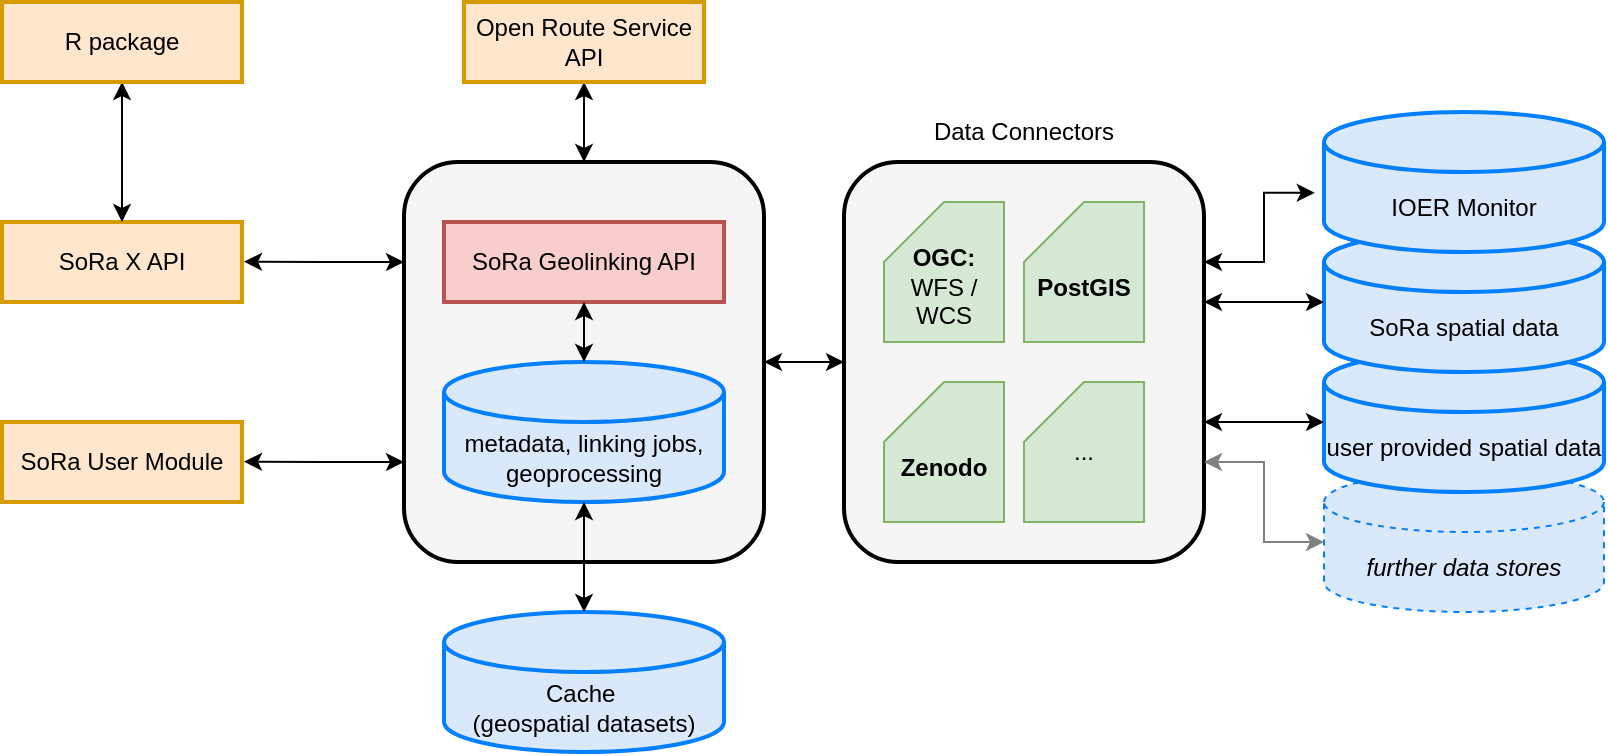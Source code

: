 <mxfile version="26.2.14">
  <diagram name="Seite-1" id="8oX-7nu69xEVpHodJw5y">
    <mxGraphModel dx="1631" dy="869" grid="1" gridSize="10" guides="1" tooltips="1" connect="1" arrows="1" fold="1" page="1" pageScale="1" pageWidth="1100" pageHeight="850" math="0" shadow="0">
      <root>
        <mxCell id="0" />
        <mxCell id="1" parent="0" />
        <mxCell id="RWMj_lE9c-KkNywdO_du-8" value="&lt;div&gt;&lt;i&gt;further data stores&lt;br&gt;&lt;/i&gt;&lt;/div&gt;" style="shape=cylinder3;whiteSpace=wrap;html=1;boundedLbl=1;backgroundOutline=1;size=15;fillColor=#dae8fc;strokeColor=#007FFF;dashed=1;" parent="1" vertex="1">
          <mxGeometry x="900" y="315" width="140" height="70" as="geometry" />
        </mxCell>
        <mxCell id="2tG3FgVheVPW7J_a0n9p-12" value="" style="rounded=1;whiteSpace=wrap;html=1;fillColor=#F5F5F5;strokeWidth=2;" parent="1" vertex="1">
          <mxGeometry x="660" y="160" width="180" height="200" as="geometry" />
        </mxCell>
        <mxCell id="r1IgVI1dFCWuwIUw40IB-1" value="&lt;div&gt;Cache&amp;nbsp;&lt;/div&gt;&lt;div&gt;(geospatial datasets)&lt;br&gt;&lt;/div&gt;" style="shape=cylinder3;whiteSpace=wrap;html=1;boundedLbl=1;backgroundOutline=1;size=15;fillColor=#dae8fc;strokeColor=#007FFF;strokeWidth=2;" parent="1" vertex="1">
          <mxGeometry x="460" y="385" width="140" height="70" as="geometry" />
        </mxCell>
        <mxCell id="OIynQWRbufFzBbrqEs6u-29" value="user provided spatial data" style="shape=cylinder3;whiteSpace=wrap;html=1;boundedLbl=1;backgroundOutline=1;size=15;fillColor=#dae8fc;strokeColor=#007FFF;strokeWidth=2;" parent="1" vertex="1">
          <mxGeometry x="900" y="255" width="140" height="70" as="geometry" />
        </mxCell>
        <mxCell id="2tG3FgVheVPW7J_a0n9p-14" style="edgeStyle=orthogonalEdgeStyle;rounded=0;orthogonalLoop=1;jettySize=auto;html=1;exitX=1;exitY=0.5;exitDx=0;exitDy=0;entryX=0;entryY=0.5;entryDx=0;entryDy=0;startArrow=classic;startFill=1;" parent="1" source="OIynQWRbufFzBbrqEs6u-1" target="2tG3FgVheVPW7J_a0n9p-12" edge="1">
          <mxGeometry relative="1" as="geometry" />
        </mxCell>
        <mxCell id="2tG3FgVheVPW7J_a0n9p-20" style="edgeStyle=orthogonalEdgeStyle;rounded=0;orthogonalLoop=1;jettySize=auto;html=1;exitX=0;exitY=0.25;exitDx=0;exitDy=0;startArrow=classic;startFill=1;" parent="1" source="OIynQWRbufFzBbrqEs6u-1" edge="1">
          <mxGeometry relative="1" as="geometry">
            <mxPoint x="360.0" y="209.862" as="targetPoint" />
          </mxGeometry>
        </mxCell>
        <mxCell id="2tG3FgVheVPW7J_a0n9p-21" style="edgeStyle=orthogonalEdgeStyle;rounded=0;orthogonalLoop=1;jettySize=auto;html=1;exitX=0;exitY=0.75;exitDx=0;exitDy=0;startArrow=classic;startFill=1;" parent="1" source="OIynQWRbufFzBbrqEs6u-1" edge="1">
          <mxGeometry relative="1" as="geometry">
            <mxPoint x="360.0" y="309.862" as="targetPoint" />
          </mxGeometry>
        </mxCell>
        <mxCell id="ixN29I_7YFPhEHsR3lfV-4" value="" style="edgeStyle=orthogonalEdgeStyle;rounded=0;orthogonalLoop=1;jettySize=auto;html=1;startArrow=classic;startFill=1;" parent="1" source="OIynQWRbufFzBbrqEs6u-1" target="RWMj_lE9c-KkNywdO_du-14" edge="1">
          <mxGeometry relative="1" as="geometry" />
        </mxCell>
        <mxCell id="OIynQWRbufFzBbrqEs6u-1" value="" style="rounded=1;whiteSpace=wrap;html=1;fillColor=#F5F5F5;strokeWidth=2;" parent="1" vertex="1">
          <mxGeometry x="440" y="160" width="180" height="200" as="geometry" />
        </mxCell>
        <mxCell id="RWMj_lE9c-KkNywdO_du-12" value="SoRa X API" style="rounded=0;whiteSpace=wrap;html=1;fillColor=#ffe6cc;strokeColor=#d79b00;strokeWidth=2;" parent="1" vertex="1">
          <mxGeometry x="239" y="190" width="120" height="40" as="geometry" />
        </mxCell>
        <mxCell id="RWMj_lE9c-KkNywdO_du-13" value="SoRa User Module" style="rounded=0;whiteSpace=wrap;html=1;fillColor=#ffe6cc;strokeColor=#d79b00;strokeWidth=2;" parent="1" vertex="1">
          <mxGeometry x="239" y="290" width="120" height="40" as="geometry" />
        </mxCell>
        <mxCell id="RWMj_lE9c-KkNywdO_du-14" value="Open Route Service API" style="rounded=0;whiteSpace=wrap;html=1;fillColor=#ffe6cc;strokeColor=#d79b00;strokeWidth=2;" parent="1" vertex="1">
          <mxGeometry x="470" y="80" width="120" height="40" as="geometry" />
        </mxCell>
        <mxCell id="RWMj_lE9c-KkNywdO_du-18" value="SoRa Geolinking API" style="rounded=0;whiteSpace=wrap;html=1;fillColor=#f8cecc;strokeColor=#b85450;strokeWidth=2;" parent="1" vertex="1">
          <mxGeometry x="460" y="190" width="140" height="40" as="geometry" />
        </mxCell>
        <mxCell id="RWMj_lE9c-KkNywdO_du-20" value="SoRa spatial data" style="shape=cylinder3;whiteSpace=wrap;html=1;boundedLbl=1;backgroundOutline=1;size=15;fillColor=#dae8fc;strokeColor=#007FFF;strokeWidth=2;" parent="1" vertex="1">
          <mxGeometry x="900" y="195" width="140" height="70" as="geometry" />
        </mxCell>
        <mxCell id="RWMj_lE9c-KkNywdO_du-22" value="IOER Monitor" style="shape=cylinder3;whiteSpace=wrap;html=1;boundedLbl=1;backgroundOutline=1;size=15;fillColor=#dae8fc;strokeColor=#007FFF;strokeWidth=2;" parent="1" vertex="1">
          <mxGeometry x="900" y="135" width="140" height="70" as="geometry" />
        </mxCell>
        <mxCell id="RWMj_lE9c-KkNywdO_du-25" value="metadata, linking jobs, geoprocessing" style="shape=cylinder3;whiteSpace=wrap;html=1;boundedLbl=1;backgroundOutline=1;size=15;fillColor=#dae8fc;strokeColor=#007FFF;strokeWidth=2;" parent="1" vertex="1">
          <mxGeometry x="460" y="260" width="140" height="70" as="geometry" />
        </mxCell>
        <mxCell id="OIynQWRbufFzBbrqEs6u-4" value="" style="endArrow=classic;startArrow=classic;html=1;rounded=0;exitX=0.5;exitY=0;exitDx=0;exitDy=0;exitPerimeter=0;entryX=0.5;entryY=1;entryDx=0;entryDy=0;" parent="1" source="RWMj_lE9c-KkNywdO_du-25" target="RWMj_lE9c-KkNywdO_du-18" edge="1">
          <mxGeometry width="50" height="50" relative="1" as="geometry">
            <mxPoint x="720" y="510" as="sourcePoint" />
            <mxPoint x="770" y="460" as="targetPoint" />
          </mxGeometry>
        </mxCell>
        <mxCell id="OIynQWRbufFzBbrqEs6u-9" value="&lt;div&gt;&lt;b&gt;&lt;br&gt;&lt;/b&gt;&lt;/div&gt;&lt;div&gt;&lt;b&gt;OGC:&lt;/b&gt; &lt;br&gt;&lt;/div&gt;&lt;div&gt;WFS / WCS&lt;/div&gt;" style="shape=card;whiteSpace=wrap;html=1;fillColor=#d5e8d4;strokeColor=#82b366;" parent="1" vertex="1">
          <mxGeometry x="680" y="180" width="60" height="70" as="geometry" />
        </mxCell>
        <mxCell id="OIynQWRbufFzBbrqEs6u-10" value="&lt;div&gt;&lt;br&gt;&lt;/div&gt;&lt;div&gt;&lt;b&gt;PostGIS&lt;/b&gt; &lt;br&gt;&lt;/div&gt;" style="shape=card;whiteSpace=wrap;html=1;fillColor=#d5e8d4;strokeColor=#82b366;" parent="1" vertex="1">
          <mxGeometry x="750" y="180" width="60" height="70" as="geometry" />
        </mxCell>
        <mxCell id="OIynQWRbufFzBbrqEs6u-11" value="&lt;div&gt;&lt;b&gt;&lt;br&gt;&lt;/b&gt;&lt;/div&gt;&lt;div&gt;&lt;b&gt;Zenodo&lt;/b&gt;&lt;/div&gt;" style="shape=card;whiteSpace=wrap;html=1;fillColor=#d5e8d4;strokeColor=#82b366;" parent="1" vertex="1">
          <mxGeometry x="680" y="270" width="60" height="70" as="geometry" />
        </mxCell>
        <mxCell id="r1IgVI1dFCWuwIUw40IB-6" style="edgeStyle=orthogonalEdgeStyle;rounded=0;orthogonalLoop=1;jettySize=auto;html=1;exitX=0.5;exitY=1;exitDx=0;exitDy=0;exitPerimeter=0;entryX=0.5;entryY=0;entryDx=0;entryDy=0;entryPerimeter=0;startArrow=classic;startFill=1;" parent="1" source="RWMj_lE9c-KkNywdO_du-25" target="r1IgVI1dFCWuwIUw40IB-1" edge="1">
          <mxGeometry relative="1" as="geometry" />
        </mxCell>
        <mxCell id="2tG3FgVheVPW7J_a0n9p-11" value="..." style="shape=card;whiteSpace=wrap;html=1;fillColor=#d5e8d4;strokeColor=#82b366;" parent="1" vertex="1">
          <mxGeometry x="750" y="270" width="60" height="70" as="geometry" />
        </mxCell>
        <mxCell id="2tG3FgVheVPW7J_a0n9p-22" style="edgeStyle=orthogonalEdgeStyle;rounded=0;orthogonalLoop=1;jettySize=auto;html=1;exitX=1;exitY=0.25;exitDx=0;exitDy=0;entryX=-0.033;entryY=0.577;entryDx=0;entryDy=0;entryPerimeter=0;startArrow=classic;startFill=1;" parent="1" source="2tG3FgVheVPW7J_a0n9p-12" target="RWMj_lE9c-KkNywdO_du-22" edge="1">
          <mxGeometry relative="1" as="geometry" />
        </mxCell>
        <mxCell id="2tG3FgVheVPW7J_a0n9p-24" style="edgeStyle=orthogonalEdgeStyle;rounded=0;orthogonalLoop=1;jettySize=auto;html=1;entryX=0;entryY=0.5;entryDx=0;entryDy=0;entryPerimeter=0;startArrow=classic;startFill=1;" parent="1" target="RWMj_lE9c-KkNywdO_du-20" edge="1">
          <mxGeometry relative="1" as="geometry">
            <mxPoint x="840" y="230" as="sourcePoint" />
            <Array as="points">
              <mxPoint x="840" y="230" />
            </Array>
          </mxGeometry>
        </mxCell>
        <mxCell id="2tG3FgVheVPW7J_a0n9p-25" style="edgeStyle=orthogonalEdgeStyle;rounded=0;orthogonalLoop=1;jettySize=auto;html=1;startArrow=classic;startFill=1;" parent="1" edge="1">
          <mxGeometry relative="1" as="geometry">
            <mxPoint x="840" y="290" as="sourcePoint" />
            <mxPoint x="900" y="290" as="targetPoint" />
            <Array as="points">
              <mxPoint x="840" y="290" />
            </Array>
          </mxGeometry>
        </mxCell>
        <mxCell id="2tG3FgVheVPW7J_a0n9p-26" style="edgeStyle=orthogonalEdgeStyle;rounded=0;orthogonalLoop=1;jettySize=auto;html=1;exitX=1;exitY=0.75;exitDx=0;exitDy=0;entryX=0;entryY=0.5;entryDx=0;entryDy=0;entryPerimeter=0;startArrow=classic;startFill=1;strokeColor=#808080;" parent="1" source="2tG3FgVheVPW7J_a0n9p-12" target="RWMj_lE9c-KkNywdO_du-8" edge="1">
          <mxGeometry relative="1" as="geometry" />
        </mxCell>
        <mxCell id="2tG3FgVheVPW7J_a0n9p-27" value="Data Connectors" style="text;html=1;align=center;verticalAlign=middle;whiteSpace=wrap;rounded=0;" parent="1" vertex="1">
          <mxGeometry x="700" y="130" width="100" height="30" as="geometry" />
        </mxCell>
        <mxCell id="ixN29I_7YFPhEHsR3lfV-3" style="edgeStyle=orthogonalEdgeStyle;rounded=0;orthogonalLoop=1;jettySize=auto;html=1;exitX=0.5;exitY=1;exitDx=0;exitDy=0;entryX=0.5;entryY=0;entryDx=0;entryDy=0;startArrow=classic;startFill=1;" parent="1" source="ixN29I_7YFPhEHsR3lfV-1" target="RWMj_lE9c-KkNywdO_du-12" edge="1">
          <mxGeometry relative="1" as="geometry" />
        </mxCell>
        <mxCell id="ixN29I_7YFPhEHsR3lfV-1" value="R package" style="rounded=0;whiteSpace=wrap;html=1;fillColor=#ffe6cc;strokeColor=#d79b00;strokeWidth=2;" parent="1" vertex="1">
          <mxGeometry x="239" y="80" width="120" height="40" as="geometry" />
        </mxCell>
      </root>
    </mxGraphModel>
  </diagram>
</mxfile>
